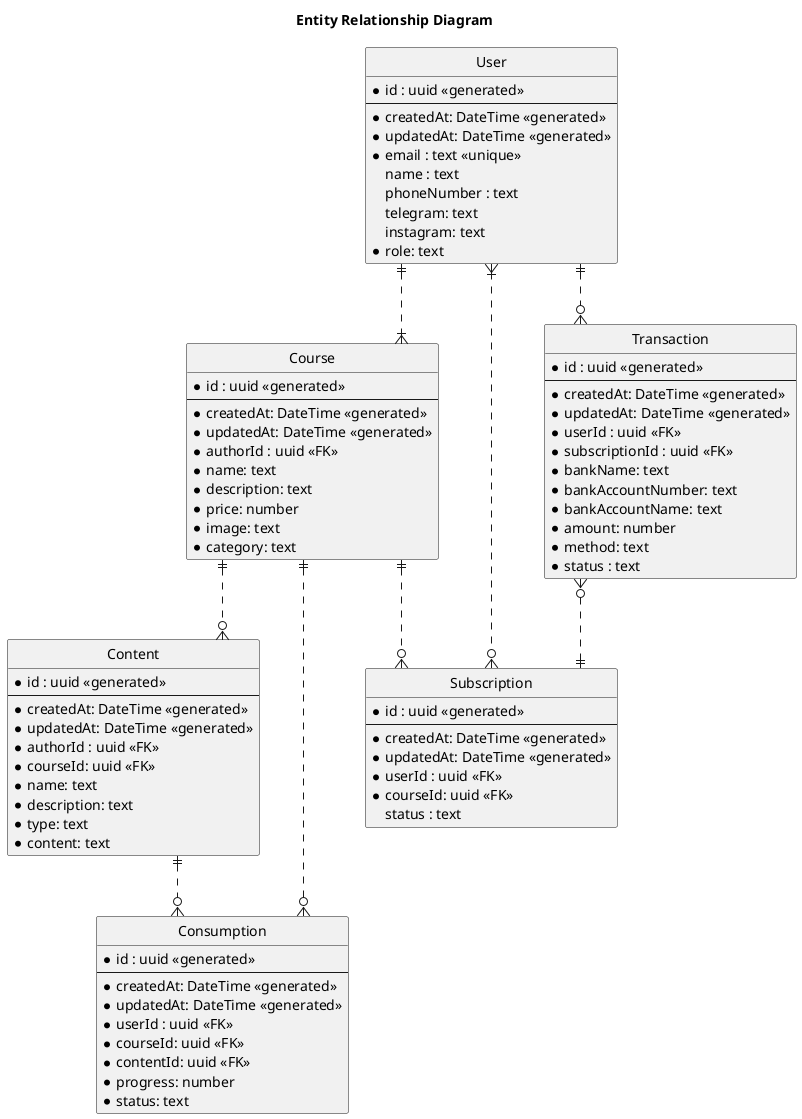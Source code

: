 @startuml "Entity Relationship Diagram"
title Entity Relationship Diagram

' hide the spot
hide circle

' avoid problems with angled crows feet
skinparam linetype ortho

entity "User" as user {
  *id : uuid <<generated>>
  --
  *createdAt: DateTime <<generated>>
  *updatedAt: DateTime <<generated>>
  *email : text <<unique>>
  name : text
  phoneNumber : text
  telegram: text
  instagram: text
  *role: text
}

entity "Course" as course {
  *id : uuid <<generated>>
  --
  *createdAt: DateTime <<generated>>
  *updatedAt: DateTime <<generated>>
  *authorId : uuid <<FK>>
  *name: text
  *description: text
  *price: number
  *image: text
  *category: text
}

entity "Content" as content {
  *id : uuid <<generated>>
  --
  *createdAt: DateTime <<generated>>
  *updatedAt: DateTime <<generated>>
  *authorId : uuid <<FK>>
  *courseId: uuid <<FK>>
  *name: text
  *description: text
  *type: text
  *content: text
}

entity "Consumption" as consumption {
  *id : uuid <<generated>>
  --
  *createdAt: DateTime <<generated>>
  *updatedAt: DateTime <<generated>>
  *userId : uuid <<FK>>
  *courseId: uuid <<FK>>
  *contentId: uuid <<FK>>
  *progress: number
  *status: text
}

entity "Subscription" as subscription {
  *id : uuid <<generated>>
  --
  *createdAt: DateTime <<generated>>
  *updatedAt: DateTime <<generated>>
  *userId : uuid <<FK>>
  *courseId: uuid <<FK>>
  status : text
}

entity "Transaction" as transaction {
  *id : uuid <<generated>>
  --
  *createdAt: DateTime <<generated>>
  *updatedAt: DateTime <<generated>>
  *userId : uuid <<FK>>
  *subscriptionId : uuid <<FK>>
  *bankName: text
  *bankAccountNumber: text
  *bankAccountName: text
  *amount: number
  *method: text
  *status : text
}

user ||..|{ course
user }|.-o{ subscription
course ||..o{ subscription
course ||..o{ content
content ||..o{ consumption
course ||..o{ consumption
transaction }o..||subscription
user ||..o{ transaction
@enduml
